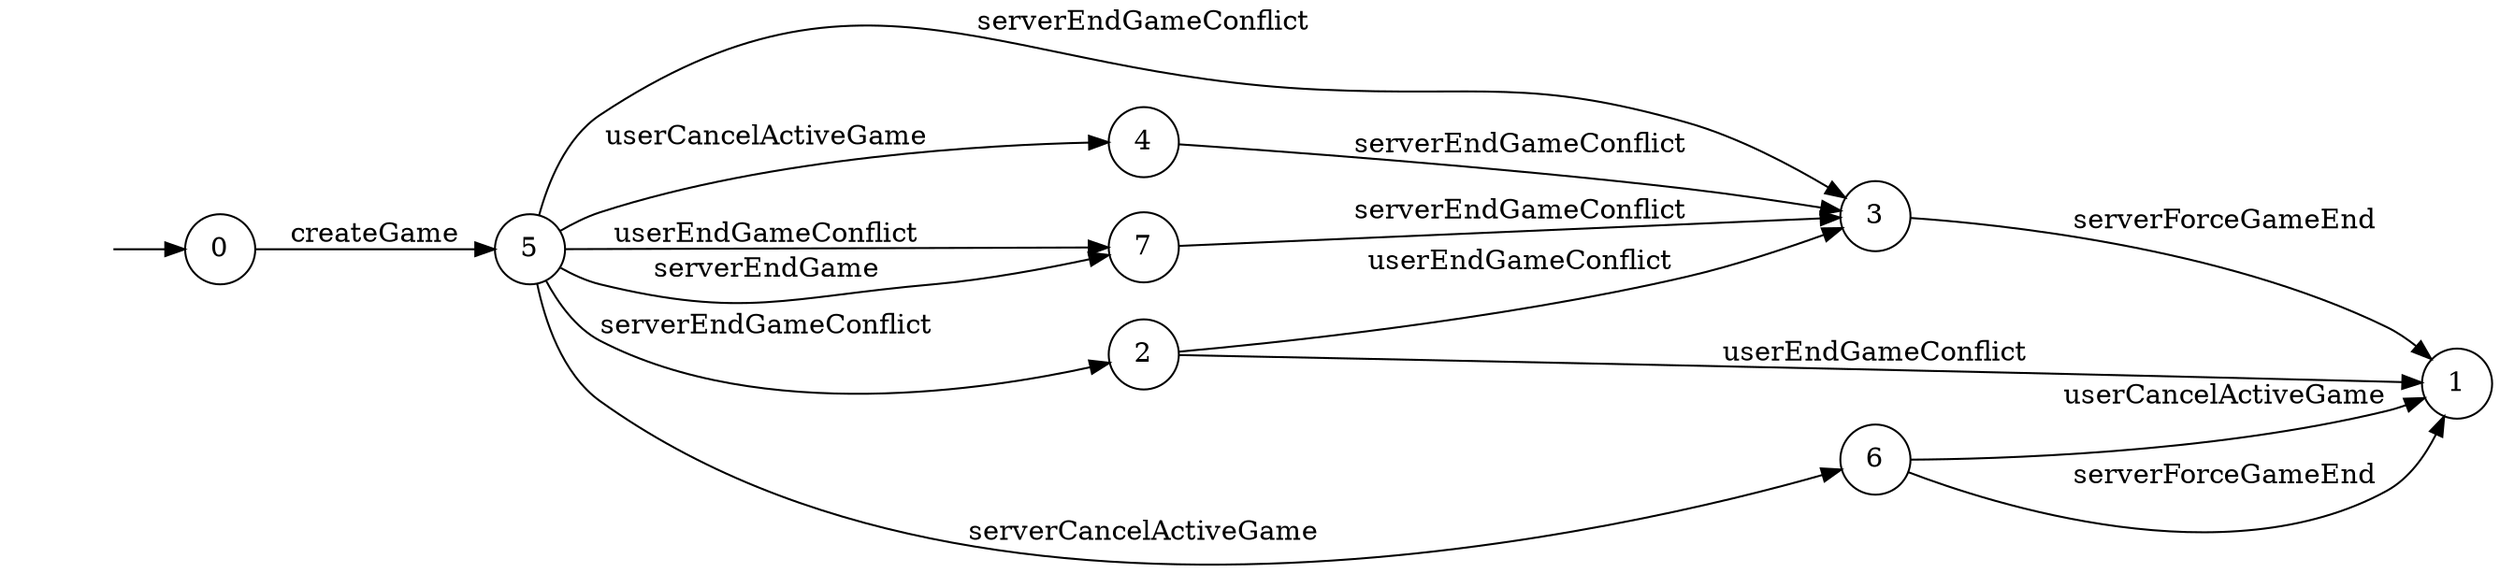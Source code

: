 digraph "Dapp-Automata-data/result/gamechannel-fix/0xeb6f4ec38a347110941e86e691c2ca03e271df3b/GameChannel/FSM-6" {
	graph [rankdir=LR]
	"" [label="" shape=plaintext]
	4 [label=4 shape=circle]
	7 [label=7 shape=circle]
	0 [label=0 shape=circle]
	3 [label=3 shape=circle]
	6 [label=6 shape=circle]
	1 [label=1 shape=circle]
	2 [label=2 shape=circle]
	5 [label=5 shape=circle]
	"" -> 0 [label=""]
	0 -> 5 [label=createGame]
	5 -> 7 [label=serverEndGame]
	5 -> 4 [label=userCancelActiveGame]
	5 -> 6 [label=serverCancelActiveGame]
	5 -> 7 [label=userEndGameConflict]
	5 -> 3 [label=serverEndGameConflict]
	5 -> 2 [label=serverEndGameConflict]
	2 -> 3 [label=userEndGameConflict]
	2 -> 1 [label=userEndGameConflict]
	3 -> 1 [label=serverForceGameEnd]
	6 -> 1 [label=userCancelActiveGame]
	6 -> 1 [label=serverForceGameEnd]
	4 -> 3 [label=serverEndGameConflict]
	7 -> 3 [label=serverEndGameConflict]
}
